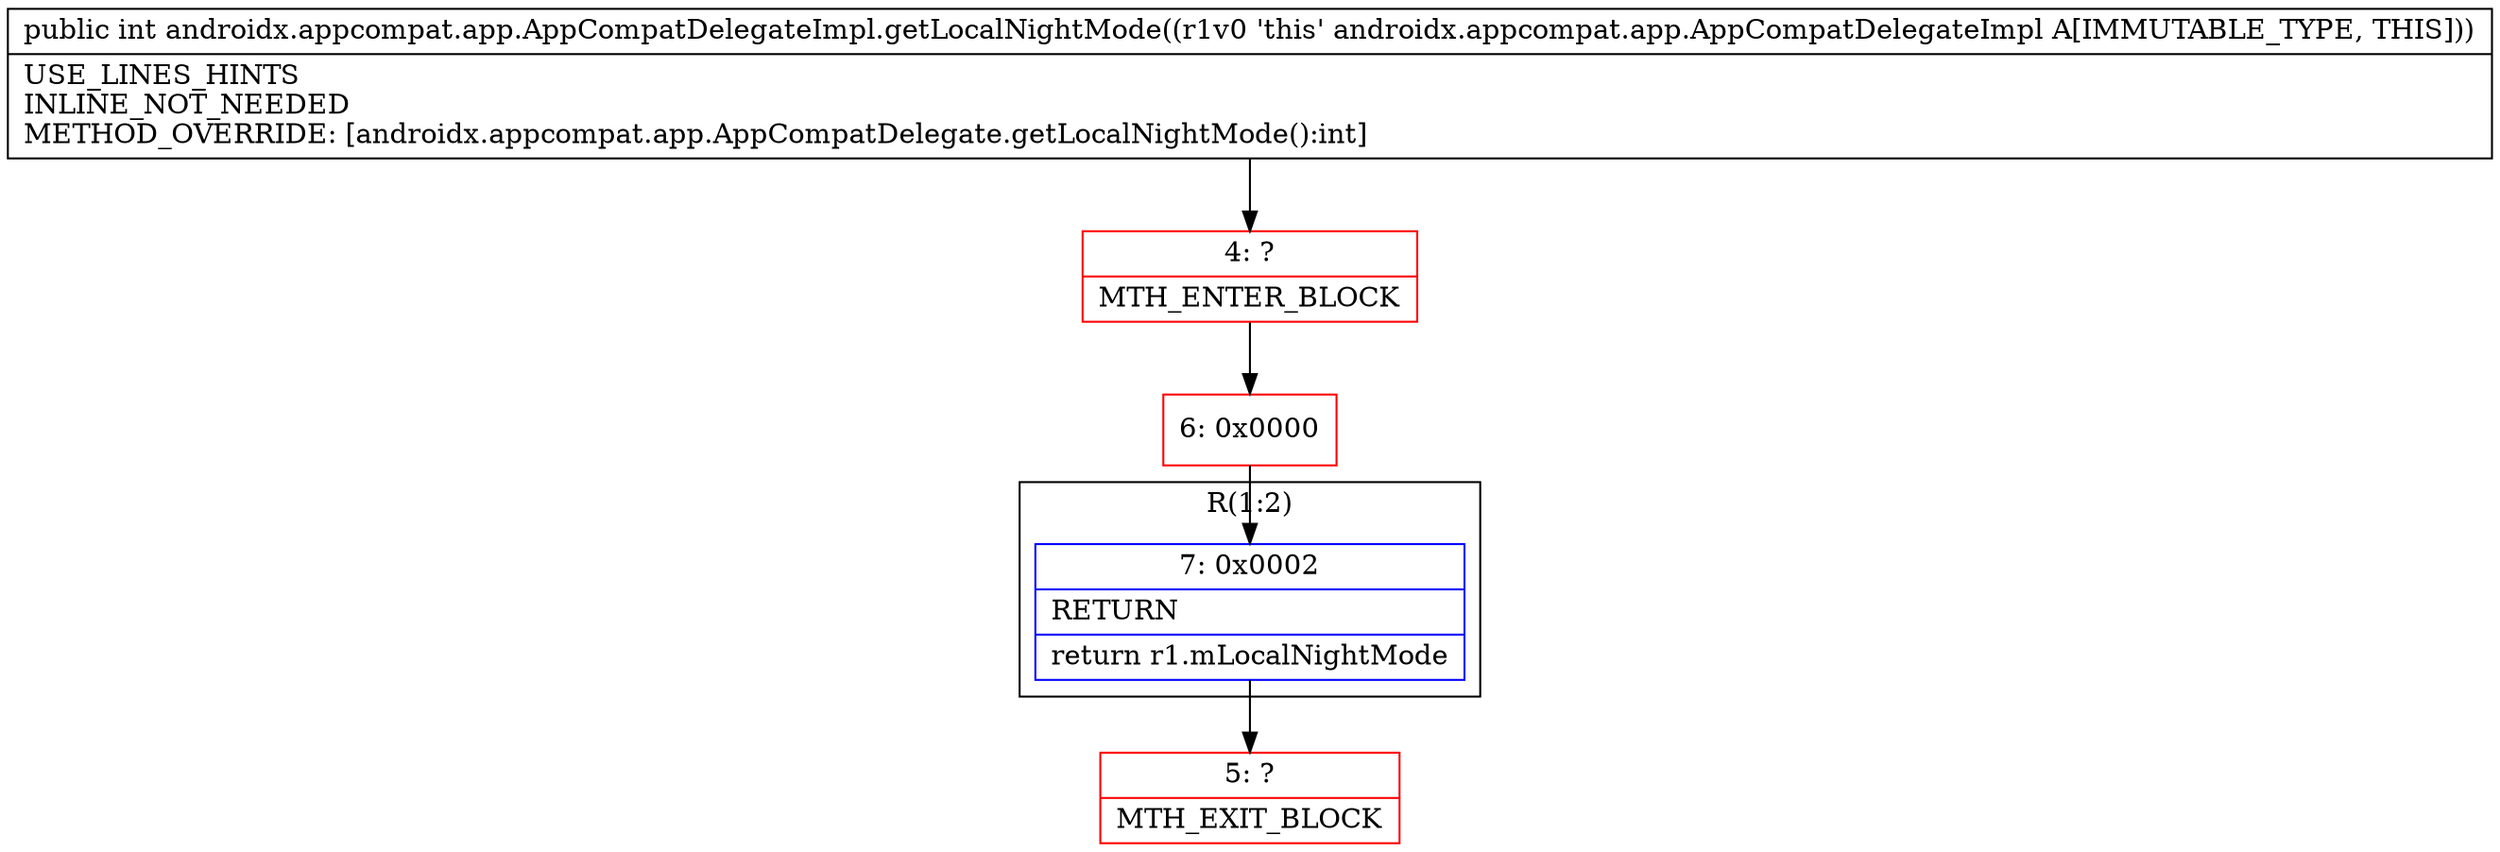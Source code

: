 digraph "CFG forandroidx.appcompat.app.AppCompatDelegateImpl.getLocalNightMode()I" {
subgraph cluster_Region_458665027 {
label = "R(1:2)";
node [shape=record,color=blue];
Node_7 [shape=record,label="{7\:\ 0x0002|RETURN\l|return r1.mLocalNightMode\l}"];
}
Node_4 [shape=record,color=red,label="{4\:\ ?|MTH_ENTER_BLOCK\l}"];
Node_6 [shape=record,color=red,label="{6\:\ 0x0000}"];
Node_5 [shape=record,color=red,label="{5\:\ ?|MTH_EXIT_BLOCK\l}"];
MethodNode[shape=record,label="{public int androidx.appcompat.app.AppCompatDelegateImpl.getLocalNightMode((r1v0 'this' androidx.appcompat.app.AppCompatDelegateImpl A[IMMUTABLE_TYPE, THIS]))  | USE_LINES_HINTS\lINLINE_NOT_NEEDED\lMETHOD_OVERRIDE: [androidx.appcompat.app.AppCompatDelegate.getLocalNightMode():int]\l}"];
MethodNode -> Node_4;Node_7 -> Node_5;
Node_4 -> Node_6;
Node_6 -> Node_7;
}

